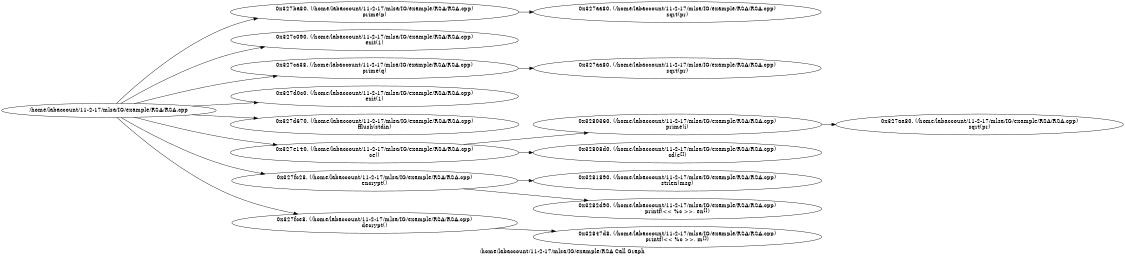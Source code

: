 digraph "/home/labaccount/11-2-17/mlsa/IG/example/RSA Call Graph" {
	graph [dpi=300
		rankdir=LR
		size="7.5, 10"
		label="/home/labaccount/11-2-17/mlsa/IG/example/RSA Call Graph"
	];

	Node0x630795485 [shape=oval, label="/home/labaccount/11-2-17/mlsa/IG/example/RSA/RSA.cpp"];
	Node0x474460631 [shape=oval, label="0x327ba80. (/home/labaccount/11-2-17/mlsa/IG/example/RSA/RSA.cpp)\nprime(p)"];
	Node0x630795485 -> Node0x474460631;
	Node0x571528265 [shape=oval, label="0x327c090. (/home/labaccount/11-2-17/mlsa/IG/example/RSA/RSA.cpp)\nexit(1)"];
	Node0x630795485 -> Node0x571528265;
	Node0x404021083 [shape=oval, label="0x327ca38. (/home/labaccount/11-2-17/mlsa/IG/example/RSA/RSA.cpp)\nprime(q)"];
	Node0x630795485 -> Node0x404021083;
	Node0x290462245 [shape=oval, label="0x327d0c0. (/home/labaccount/11-2-17/mlsa/IG/example/RSA/RSA.cpp)\nexit(1)"];
	Node0x630795485 -> Node0x290462245;
	Node0x627928495 [shape=oval, label="0x327d670. (/home/labaccount/11-2-17/mlsa/IG/example/RSA/RSA.cpp)\nfflush(stdin)"];
	Node0x630795485 -> Node0x627928495;
	Node0x466466265 [shape=oval, label="0x327e140. (/home/labaccount/11-2-17/mlsa/IG/example/RSA/RSA.cpp)\nce()"];
	Node0x630795485 -> Node0x466466265;
	Node0x259303264 [shape=oval, label="0x327fc28. (/home/labaccount/11-2-17/mlsa/IG/example/RSA/RSA.cpp)\nencrypt()"];
	Node0x630795485 -> Node0x259303264;
	Node0x889520824 [shape=oval, label="0x327fce8. (/home/labaccount/11-2-17/mlsa/IG/example/RSA/RSA.cpp)\ndecrypt()"];
	Node0x630795485 -> Node0x889520824;
	Node0x947259021 [shape=oval, label="0x327aa80. (/home/labaccount/11-2-17/mlsa/IG/example/RSA/RSA.cpp)\nsqrt(pr)"];
	Node0x474460631 -> Node0x947259021;
	Node0x478807310 [shape=oval, label="0x327aa80. (/home/labaccount/11-2-17/mlsa/IG/example/RSA/RSA.cpp)\nsqrt(pr)"];
	Node0x404021083 -> Node0x478807310;
	Node0x213228238 [shape=oval, label="0x3280360. (/home/labaccount/11-2-17/mlsa/IG/example/RSA/RSA.cpp)\nprime(i)"];
	Node0x466466265 -> Node0x213228238;
	Node0x577425189 [shape=oval, label="0x32808d0. (/home/labaccount/11-2-17/mlsa/IG/example/RSA/RSA.cpp)\ncd(e[])"];
	Node0x466466265 -> Node0x577425189;
	Node0x889573231 [shape=oval, label="0x3281890. (/home/labaccount/11-2-17/mlsa/IG/example/RSA/RSA.cpp)\nstrlen(msg)"];
	Node0x259303264 -> Node0x889573231;
	Node0x133323326 [shape=oval, label="0x3282d90. (/home/labaccount/11-2-17/mlsa/IG/example/RSA/RSA.cpp)\nprintf(<< %c >>, en[])"];
	Node0x259303264 -> Node0x133323326;
	Node0x224141076 [shape=oval, label="0x32847d8. (/home/labaccount/11-2-17/mlsa/IG/example/RSA/RSA.cpp)\nprintf(<< %c >>, m[])"];
	Node0x889520824 -> Node0x224141076;
	Node0x825172984 [shape=oval, label="0x327aa80. (/home/labaccount/11-2-17/mlsa/IG/example/RSA/RSA.cpp)\nsqrt(pr)"];
	Node0x213228238 -> Node0x825172984;
}